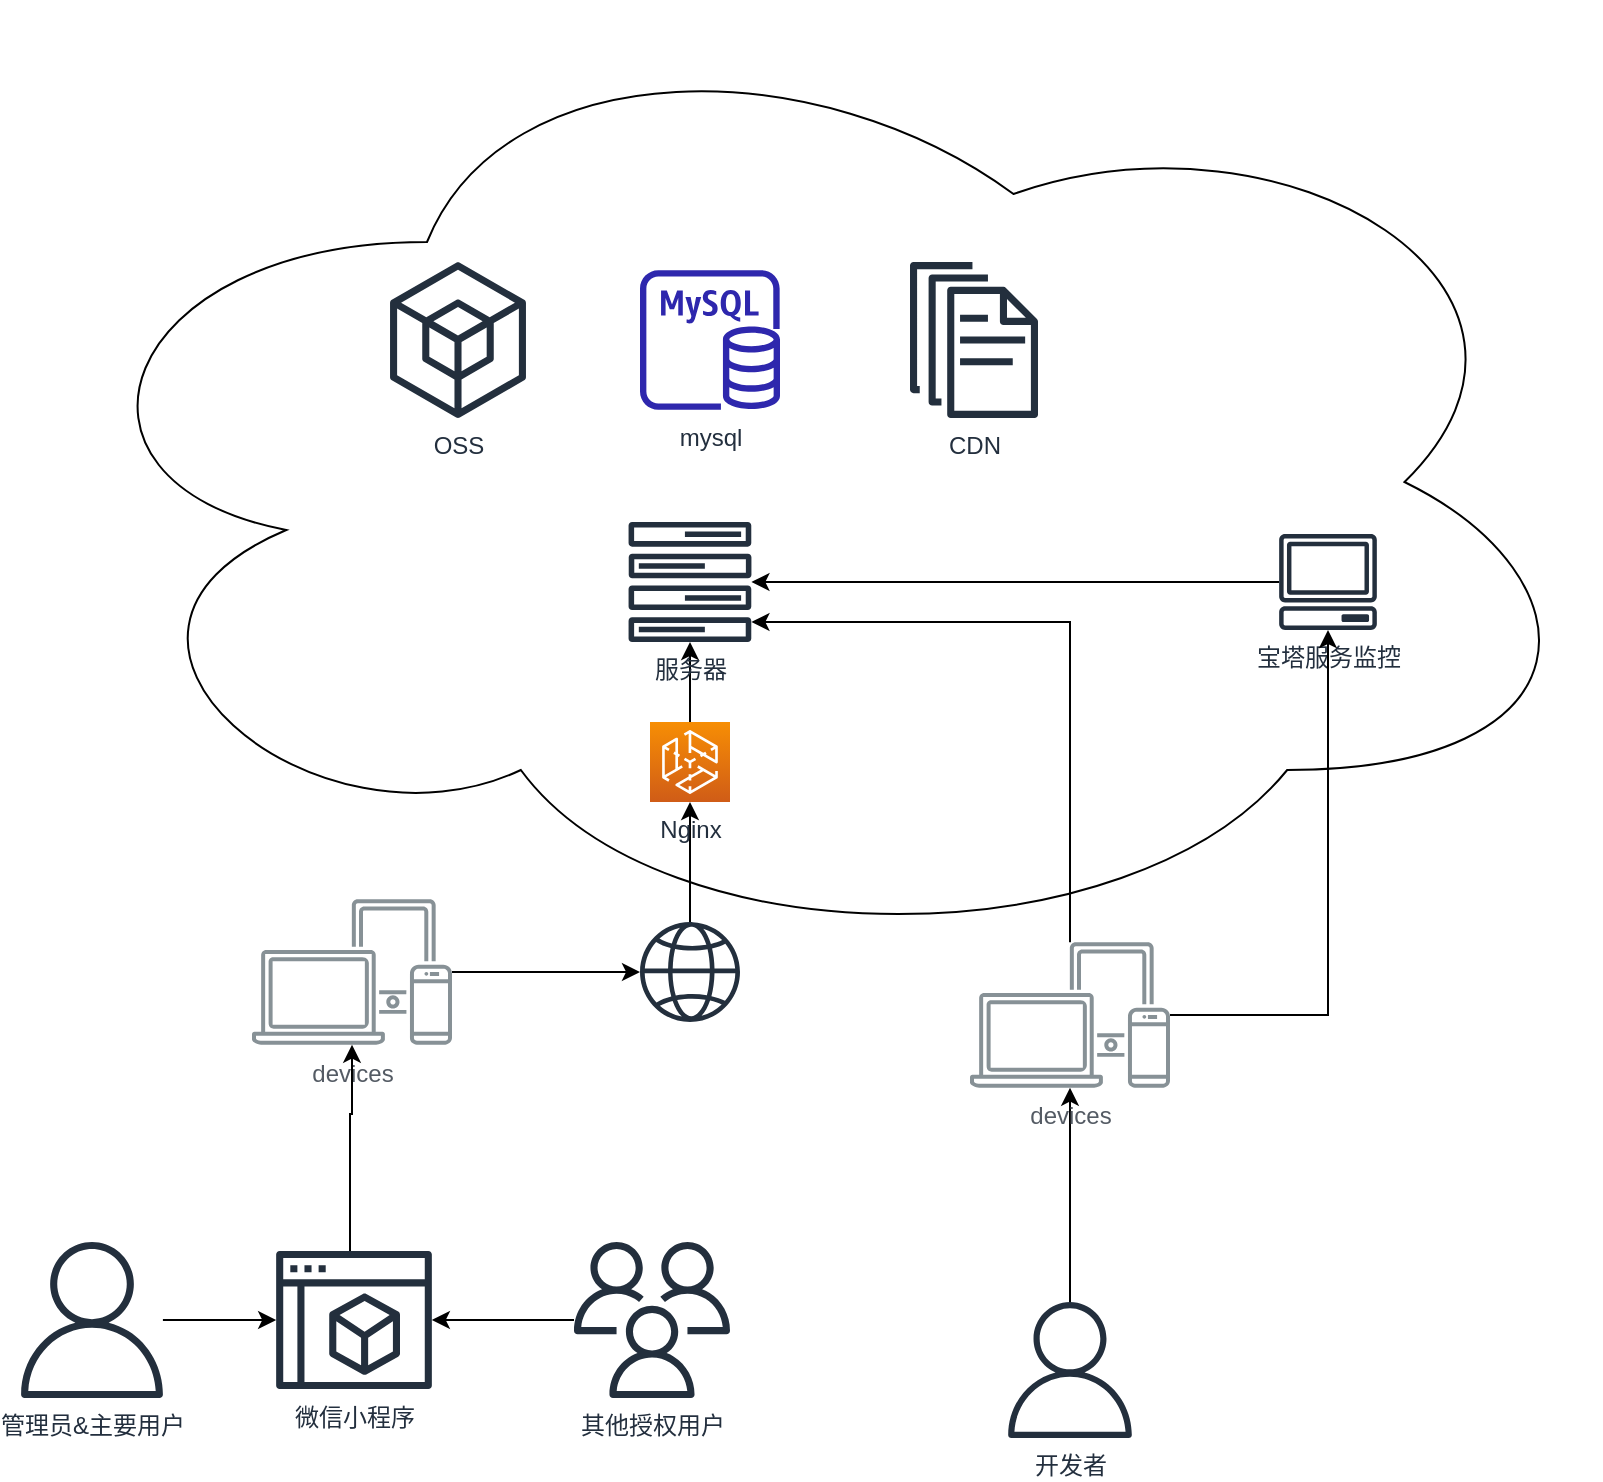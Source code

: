 <mxfile version="21.2.2" type="github">
  <diagram name="第 1 页" id="sBWVA9jl14-BvqyWygIG">
    <mxGraphModel dx="1434" dy="771" grid="1" gridSize="10" guides="1" tooltips="1" connect="1" arrows="1" fold="1" page="1" pageScale="1" pageWidth="827" pageHeight="1169" math="0" shadow="0">
      <root>
        <mxCell id="0" />
        <mxCell id="1" parent="0" />
        <mxCell id="wGr1uVWX9tPrMWFXx0jP-33" value="" style="ellipse;shape=cloud;whiteSpace=wrap;html=1;" vertex="1" parent="1">
          <mxGeometry x="23" width="782" height="480" as="geometry" />
        </mxCell>
        <mxCell id="wGr1uVWX9tPrMWFXx0jP-11" style="edgeStyle=orthogonalEdgeStyle;rounded=0;orthogonalLoop=1;jettySize=auto;html=1;" edge="1" parent="1" source="wGr1uVWX9tPrMWFXx0jP-4" target="wGr1uVWX9tPrMWFXx0jP-10">
          <mxGeometry relative="1" as="geometry" />
        </mxCell>
        <mxCell id="wGr1uVWX9tPrMWFXx0jP-4" value="管理员&amp;amp;主要用户" style="sketch=0;outlineConnect=0;fontColor=#232F3E;gradientColor=none;fillColor=#232F3D;strokeColor=none;dashed=0;verticalLabelPosition=bottom;verticalAlign=top;align=center;html=1;fontSize=12;fontStyle=0;aspect=fixed;pointerEvents=1;shape=mxgraph.aws4.user;" vertex="1" parent="1">
          <mxGeometry x="12" y="620" width="78" height="78" as="geometry" />
        </mxCell>
        <mxCell id="wGr1uVWX9tPrMWFXx0jP-9" style="edgeStyle=orthogonalEdgeStyle;rounded=0;orthogonalLoop=1;jettySize=auto;html=1;" edge="1" parent="1" source="wGr1uVWX9tPrMWFXx0jP-5" target="wGr1uVWX9tPrMWFXx0jP-10">
          <mxGeometry relative="1" as="geometry">
            <mxPoint x="192" y="605.5" as="targetPoint" />
          </mxGeometry>
        </mxCell>
        <mxCell id="wGr1uVWX9tPrMWFXx0jP-5" value="其他授权用户" style="sketch=0;outlineConnect=0;fontColor=#232F3E;gradientColor=none;fillColor=#232F3D;strokeColor=none;dashed=0;verticalLabelPosition=bottom;verticalAlign=top;align=center;html=1;fontSize=12;fontStyle=0;aspect=fixed;pointerEvents=1;shape=mxgraph.aws4.users;" vertex="1" parent="1">
          <mxGeometry x="292" y="620" width="78" height="78" as="geometry" />
        </mxCell>
        <mxCell id="wGr1uVWX9tPrMWFXx0jP-14" value="" style="edgeStyle=orthogonalEdgeStyle;rounded=0;orthogonalLoop=1;jettySize=auto;html=1;" edge="1" parent="1" source="wGr1uVWX9tPrMWFXx0jP-8" target="wGr1uVWX9tPrMWFXx0jP-13">
          <mxGeometry relative="1" as="geometry" />
        </mxCell>
        <mxCell id="wGr1uVWX9tPrMWFXx0jP-8" value="devices" style="sketch=0;outlineConnect=0;gradientColor=none;fontColor=#545B64;strokeColor=none;fillColor=#879196;dashed=0;verticalLabelPosition=bottom;verticalAlign=top;align=center;html=1;fontSize=12;fontStyle=0;aspect=fixed;shape=mxgraph.aws4.illustration_devices;pointerEvents=1" vertex="1" parent="1">
          <mxGeometry x="131" y="448.5" width="100" height="73" as="geometry" />
        </mxCell>
        <mxCell id="wGr1uVWX9tPrMWFXx0jP-12" value="" style="edgeStyle=orthogonalEdgeStyle;rounded=0;orthogonalLoop=1;jettySize=auto;html=1;" edge="1" parent="1" source="wGr1uVWX9tPrMWFXx0jP-10" target="wGr1uVWX9tPrMWFXx0jP-8">
          <mxGeometry relative="1" as="geometry">
            <Array as="points">
              <mxPoint x="180" y="556" />
            </Array>
          </mxGeometry>
        </mxCell>
        <mxCell id="wGr1uVWX9tPrMWFXx0jP-10" value="微信小程序" style="sketch=0;outlineConnect=0;fontColor=#232F3E;gradientColor=none;fillColor=#232F3D;strokeColor=none;dashed=0;verticalLabelPosition=bottom;verticalAlign=top;align=center;html=1;fontSize=12;fontStyle=0;aspect=fixed;pointerEvents=1;shape=mxgraph.aws4.management_console2;" vertex="1" parent="1">
          <mxGeometry x="143" y="624.5" width="78" height="69" as="geometry" />
        </mxCell>
        <mxCell id="wGr1uVWX9tPrMWFXx0jP-26" style="edgeStyle=orthogonalEdgeStyle;rounded=0;orthogonalLoop=1;jettySize=auto;html=1;" edge="1" parent="1" source="wGr1uVWX9tPrMWFXx0jP-13" target="wGr1uVWX9tPrMWFXx0jP-21">
          <mxGeometry relative="1" as="geometry" />
        </mxCell>
        <mxCell id="wGr1uVWX9tPrMWFXx0jP-13" value="" style="sketch=0;outlineConnect=0;fontColor=#232F3E;gradientColor=none;fillColor=#232F3D;strokeColor=none;dashed=0;verticalLabelPosition=bottom;verticalAlign=top;align=center;html=1;fontSize=12;fontStyle=0;aspect=fixed;pointerEvents=1;shape=mxgraph.aws4.globe;" vertex="1" parent="1">
          <mxGeometry x="325" y="460" width="50" height="50" as="geometry" />
        </mxCell>
        <mxCell id="wGr1uVWX9tPrMWFXx0jP-15" value="mysql" style="sketch=0;outlineConnect=0;fontColor=#232F3E;gradientColor=none;fillColor=#2E27AD;strokeColor=none;dashed=0;verticalLabelPosition=bottom;verticalAlign=top;align=center;html=1;fontSize=12;fontStyle=0;aspect=fixed;pointerEvents=1;shape=mxgraph.aws4.rds_mysql_instance;" vertex="1" parent="1">
          <mxGeometry x="325" y="134" width="70" height="70" as="geometry" />
        </mxCell>
        <mxCell id="wGr1uVWX9tPrMWFXx0jP-27" value="" style="edgeStyle=orthogonalEdgeStyle;rounded=0;orthogonalLoop=1;jettySize=auto;html=1;" edge="1" parent="1" source="wGr1uVWX9tPrMWFXx0jP-21" target="wGr1uVWX9tPrMWFXx0jP-23">
          <mxGeometry relative="1" as="geometry" />
        </mxCell>
        <mxCell id="wGr1uVWX9tPrMWFXx0jP-21" value="Nginx" style="sketch=0;points=[[0,0,0],[0.25,0,0],[0.5,0,0],[0.75,0,0],[1,0,0],[0,1,0],[0.25,1,0],[0.5,1,0],[0.75,1,0],[1,1,0],[0,0.25,0],[0,0.5,0],[0,0.75,0],[1,0.25,0],[1,0.5,0],[1,0.75,0]];outlineConnect=0;fontColor=#232F3E;gradientColor=#F78E04;gradientDirection=north;fillColor=#D05C17;strokeColor=#ffffff;dashed=0;verticalLabelPosition=bottom;verticalAlign=top;align=center;html=1;fontSize=12;fontStyle=0;aspect=fixed;shape=mxgraph.aws4.resourceIcon;resIcon=mxgraph.aws4.thinkbox_draft;" vertex="1" parent="1">
          <mxGeometry x="330" y="360" width="40" height="40" as="geometry" />
        </mxCell>
        <mxCell id="wGr1uVWX9tPrMWFXx0jP-23" value="服务器" style="sketch=0;outlineConnect=0;fontColor=#232F3E;gradientColor=none;fillColor=#232F3D;strokeColor=none;dashed=0;verticalLabelPosition=bottom;verticalAlign=top;align=center;html=1;fontSize=12;fontStyle=0;aspect=fixed;pointerEvents=1;shape=mxgraph.aws4.forums;" vertex="1" parent="1">
          <mxGeometry x="319.21" y="260" width="61.58" height="60" as="geometry" />
        </mxCell>
        <mxCell id="wGr1uVWX9tPrMWFXx0jP-25" value="OSS" style="sketch=0;outlineConnect=0;fontColor=#232F3E;gradientColor=none;fillColor=#232F3D;strokeColor=none;dashed=0;verticalLabelPosition=bottom;verticalAlign=top;align=center;html=1;fontSize=12;fontStyle=0;aspect=fixed;pointerEvents=1;shape=mxgraph.aws4.external_sdk;" vertex="1" parent="1">
          <mxGeometry x="200" y="130" width="68" height="78" as="geometry" />
        </mxCell>
        <mxCell id="wGr1uVWX9tPrMWFXx0jP-28" value="CDN" style="sketch=0;outlineConnect=0;fontColor=#232F3E;gradientColor=none;fillColor=#232F3D;strokeColor=none;dashed=0;verticalLabelPosition=bottom;verticalAlign=top;align=center;html=1;fontSize=12;fontStyle=0;aspect=fixed;pointerEvents=1;shape=mxgraph.aws4.documents;" vertex="1" parent="1">
          <mxGeometry x="460" y="130" width="64" height="78" as="geometry" />
        </mxCell>
        <mxCell id="wGr1uVWX9tPrMWFXx0jP-32" style="edgeStyle=orthogonalEdgeStyle;rounded=0;orthogonalLoop=1;jettySize=auto;html=1;" edge="1" parent="1" source="wGr1uVWX9tPrMWFXx0jP-29" target="wGr1uVWX9tPrMWFXx0jP-23">
          <mxGeometry relative="1" as="geometry" />
        </mxCell>
        <mxCell id="wGr1uVWX9tPrMWFXx0jP-29" value="宝塔服务监控" style="sketch=0;outlineConnect=0;fontColor=#232F3E;gradientColor=none;fillColor=#232F3D;strokeColor=none;dashed=0;verticalLabelPosition=bottom;verticalAlign=top;align=center;html=1;fontSize=12;fontStyle=0;aspect=fixed;pointerEvents=1;shape=mxgraph.aws4.client;" vertex="1" parent="1">
          <mxGeometry x="644.37" y="266" width="49.26" height="48" as="geometry" />
        </mxCell>
        <mxCell id="wGr1uVWX9tPrMWFXx0jP-31" style="edgeStyle=orthogonalEdgeStyle;rounded=0;orthogonalLoop=1;jettySize=auto;html=1;" edge="1" parent="1" source="wGr1uVWX9tPrMWFXx0jP-34" target="wGr1uVWX9tPrMWFXx0jP-29">
          <mxGeometry relative="1" as="geometry" />
        </mxCell>
        <mxCell id="wGr1uVWX9tPrMWFXx0jP-35" style="edgeStyle=orthogonalEdgeStyle;rounded=0;orthogonalLoop=1;jettySize=auto;html=1;" edge="1" parent="1" source="wGr1uVWX9tPrMWFXx0jP-30" target="wGr1uVWX9tPrMWFXx0jP-34">
          <mxGeometry relative="1" as="geometry" />
        </mxCell>
        <mxCell id="wGr1uVWX9tPrMWFXx0jP-30" value="开发者" style="sketch=0;outlineConnect=0;fontColor=#232F3E;gradientColor=none;fillColor=#232F3D;strokeColor=none;dashed=0;verticalLabelPosition=bottom;verticalAlign=top;align=center;html=1;fontSize=12;fontStyle=0;aspect=fixed;pointerEvents=1;shape=mxgraph.aws4.user;" vertex="1" parent="1">
          <mxGeometry x="506" y="650" width="68" height="68" as="geometry" />
        </mxCell>
        <mxCell id="wGr1uVWX9tPrMWFXx0jP-36" style="edgeStyle=orthogonalEdgeStyle;rounded=0;orthogonalLoop=1;jettySize=auto;html=1;" edge="1" parent="1" source="wGr1uVWX9tPrMWFXx0jP-34" target="wGr1uVWX9tPrMWFXx0jP-23">
          <mxGeometry relative="1" as="geometry">
            <Array as="points">
              <mxPoint x="540" y="310" />
            </Array>
          </mxGeometry>
        </mxCell>
        <mxCell id="wGr1uVWX9tPrMWFXx0jP-34" value="devices" style="sketch=0;outlineConnect=0;gradientColor=none;fontColor=#545B64;strokeColor=none;fillColor=#879196;dashed=0;verticalLabelPosition=bottom;verticalAlign=top;align=center;html=1;fontSize=12;fontStyle=0;aspect=fixed;shape=mxgraph.aws4.illustration_devices;pointerEvents=1" vertex="1" parent="1">
          <mxGeometry x="490" y="470" width="100" height="73" as="geometry" />
        </mxCell>
      </root>
    </mxGraphModel>
  </diagram>
</mxfile>
